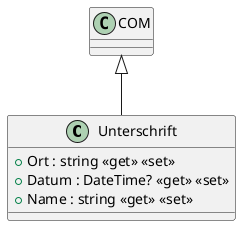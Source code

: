 @startuml
class Unterschrift {
    + Ort : string <<get>> <<set>>
    + Datum : DateTime? <<get>> <<set>>
    + Name : string <<get>> <<set>>
}
COM <|-- Unterschrift
@enduml
